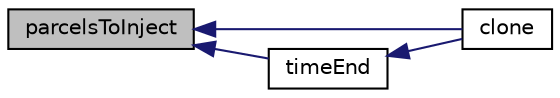 digraph "parcelsToInject"
{
  bgcolor="transparent";
  edge [fontname="Helvetica",fontsize="10",labelfontname="Helvetica",labelfontsize="10"];
  node [fontname="Helvetica",fontsize="10",shape=record];
  rankdir="LR";
  Node1 [label="parcelsToInject",height=0.2,width=0.4,color="black", fillcolor="grey75", style="filled", fontcolor="black"];
  Node1 -> Node2 [dir="back",color="midnightblue",fontsize="10",style="solid",fontname="Helvetica"];
  Node2 [label="clone",height=0.2,width=0.4,color="black",URL="$a01255.html#aa15e3614de7578406b86066b7b669554",tooltip="Construct and return a clone. "];
  Node1 -> Node3 [dir="back",color="midnightblue",fontsize="10",style="solid",fontname="Helvetica"];
  Node3 [label="timeEnd",height=0.2,width=0.4,color="black",URL="$a01255.html#a10a8813cd441deb5fffc38395f13d033",tooltip="Return the end-of-injection time. "];
  Node3 -> Node2 [dir="back",color="midnightblue",fontsize="10",style="solid",fontname="Helvetica"];
}

